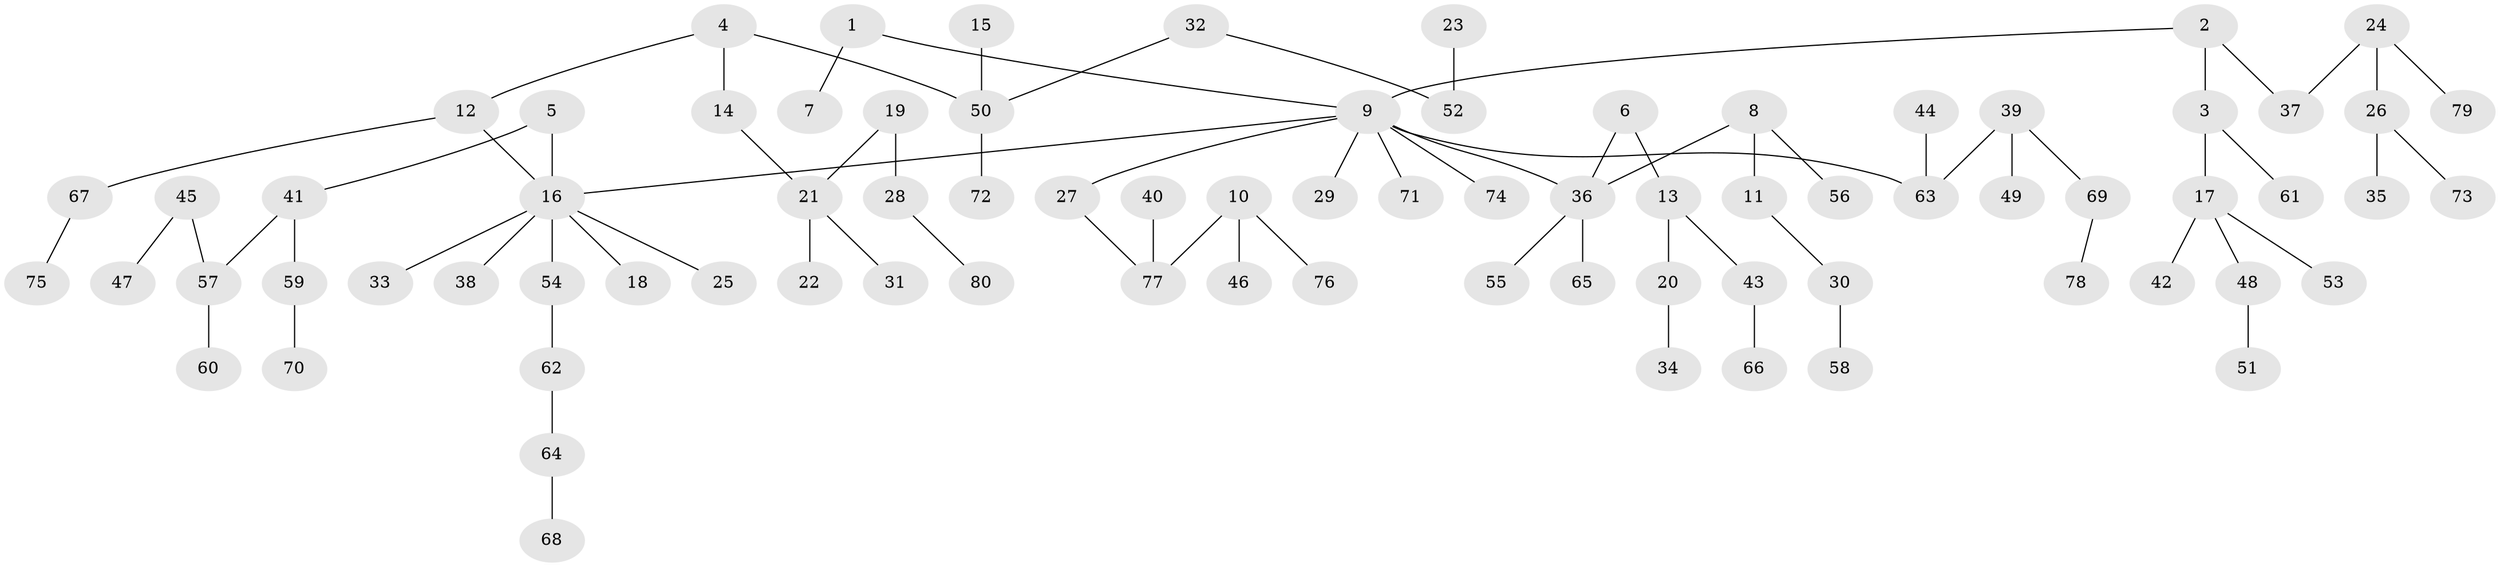 // original degree distribution, {10: 0.008849557522123894, 9: 0.008849557522123894, 2: 0.23893805309734514, 3: 0.1592920353982301, 4: 0.05309734513274336, 6: 0.008849557522123894, 5: 0.017699115044247787, 1: 0.504424778761062}
// Generated by graph-tools (version 1.1) at 2025/37/03/04/25 23:37:21]
// undirected, 80 vertices, 79 edges
graph export_dot {
  node [color=gray90,style=filled];
  1;
  2;
  3;
  4;
  5;
  6;
  7;
  8;
  9;
  10;
  11;
  12;
  13;
  14;
  15;
  16;
  17;
  18;
  19;
  20;
  21;
  22;
  23;
  24;
  25;
  26;
  27;
  28;
  29;
  30;
  31;
  32;
  33;
  34;
  35;
  36;
  37;
  38;
  39;
  40;
  41;
  42;
  43;
  44;
  45;
  46;
  47;
  48;
  49;
  50;
  51;
  52;
  53;
  54;
  55;
  56;
  57;
  58;
  59;
  60;
  61;
  62;
  63;
  64;
  65;
  66;
  67;
  68;
  69;
  70;
  71;
  72;
  73;
  74;
  75;
  76;
  77;
  78;
  79;
  80;
  1 -- 7 [weight=1.0];
  1 -- 9 [weight=1.0];
  2 -- 3 [weight=1.0];
  2 -- 9 [weight=1.0];
  2 -- 37 [weight=1.0];
  3 -- 17 [weight=1.0];
  3 -- 61 [weight=1.0];
  4 -- 12 [weight=1.0];
  4 -- 14 [weight=1.0];
  4 -- 50 [weight=1.0];
  5 -- 16 [weight=1.0];
  5 -- 41 [weight=1.0];
  6 -- 13 [weight=1.0];
  6 -- 36 [weight=1.0];
  8 -- 11 [weight=1.0];
  8 -- 36 [weight=1.0];
  8 -- 56 [weight=1.0];
  9 -- 16 [weight=1.0];
  9 -- 27 [weight=1.0];
  9 -- 29 [weight=1.0];
  9 -- 36 [weight=1.0];
  9 -- 63 [weight=1.0];
  9 -- 71 [weight=1.0];
  9 -- 74 [weight=1.0];
  10 -- 46 [weight=1.0];
  10 -- 76 [weight=1.0];
  10 -- 77 [weight=1.0];
  11 -- 30 [weight=1.0];
  12 -- 16 [weight=1.0];
  12 -- 67 [weight=1.0];
  13 -- 20 [weight=1.0];
  13 -- 43 [weight=1.0];
  14 -- 21 [weight=1.0];
  15 -- 50 [weight=1.0];
  16 -- 18 [weight=1.0];
  16 -- 25 [weight=1.0];
  16 -- 33 [weight=1.0];
  16 -- 38 [weight=1.0];
  16 -- 54 [weight=1.0];
  17 -- 42 [weight=1.0];
  17 -- 48 [weight=1.0];
  17 -- 53 [weight=1.0];
  19 -- 21 [weight=1.0];
  19 -- 28 [weight=1.0];
  20 -- 34 [weight=1.0];
  21 -- 22 [weight=1.0];
  21 -- 31 [weight=1.0];
  23 -- 52 [weight=1.0];
  24 -- 26 [weight=1.0];
  24 -- 37 [weight=1.0];
  24 -- 79 [weight=1.0];
  26 -- 35 [weight=1.0];
  26 -- 73 [weight=1.0];
  27 -- 77 [weight=1.0];
  28 -- 80 [weight=1.0];
  30 -- 58 [weight=1.0];
  32 -- 50 [weight=1.0];
  32 -- 52 [weight=1.0];
  36 -- 55 [weight=1.0];
  36 -- 65 [weight=1.0];
  39 -- 49 [weight=1.0];
  39 -- 63 [weight=1.0];
  39 -- 69 [weight=1.0];
  40 -- 77 [weight=1.0];
  41 -- 57 [weight=1.0];
  41 -- 59 [weight=1.0];
  43 -- 66 [weight=1.0];
  44 -- 63 [weight=1.0];
  45 -- 47 [weight=1.0];
  45 -- 57 [weight=1.0];
  48 -- 51 [weight=1.0];
  50 -- 72 [weight=1.0];
  54 -- 62 [weight=1.0];
  57 -- 60 [weight=1.0];
  59 -- 70 [weight=1.0];
  62 -- 64 [weight=1.0];
  64 -- 68 [weight=1.0];
  67 -- 75 [weight=1.0];
  69 -- 78 [weight=1.0];
}
